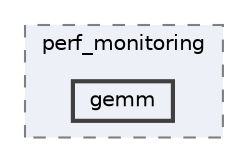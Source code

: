digraph "external/taskflow/3rd-party/eigen-3.3.7/bench/perf_monitoring/gemm"
{
 // LATEX_PDF_SIZE
  bgcolor="transparent";
  edge [fontname=Helvetica,fontsize=10,labelfontname=Helvetica,labelfontsize=10];
  node [fontname=Helvetica,fontsize=10,shape=box,height=0.2,width=0.4];
  compound=true
  subgraph clusterdir_78e88f16795d71fb6bb39a7e3945c23c {
    graph [ bgcolor="#edf0f7", pencolor="grey50", label="perf_monitoring", fontname=Helvetica,fontsize=10 style="filled,dashed", URL="dir_78e88f16795d71fb6bb39a7e3945c23c.html",tooltip=""]
  dir_6072541b9c4afc1224f27b8fab60e15f [label="gemm", fillcolor="#edf0f7", color="grey25", style="filled,bold", URL="dir_6072541b9c4afc1224f27b8fab60e15f.html",tooltip=""];
  }
}
